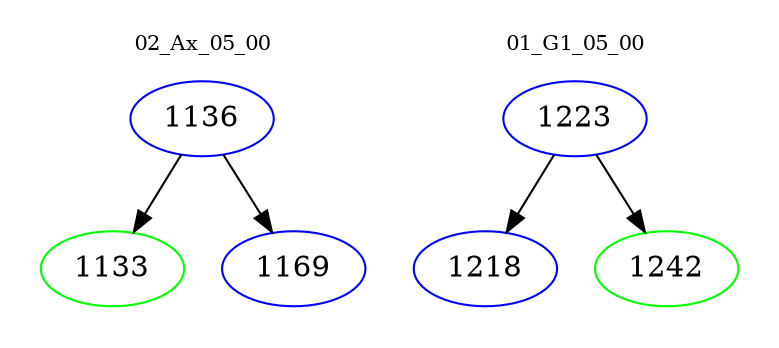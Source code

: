 digraph{
subgraph cluster_0 {
color = white
label = "02_Ax_05_00";
fontsize=10;
T0_1136 [label="1136", color="blue"]
T0_1136 -> T0_1133 [color="black"]
T0_1133 [label="1133", color="green"]
T0_1136 -> T0_1169 [color="black"]
T0_1169 [label="1169", color="blue"]
}
subgraph cluster_1 {
color = white
label = "01_G1_05_00";
fontsize=10;
T1_1223 [label="1223", color="blue"]
T1_1223 -> T1_1218 [color="black"]
T1_1218 [label="1218", color="blue"]
T1_1223 -> T1_1242 [color="black"]
T1_1242 [label="1242", color="green"]
}
}
